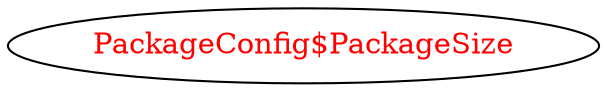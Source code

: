 digraph dependencyGraph {
 concentrate=true;
 ranksep="2.0";
 rankdir="LR"; 
 splines="ortho";
"PackageConfig$PackageSize" [fontcolor="red"];
}
